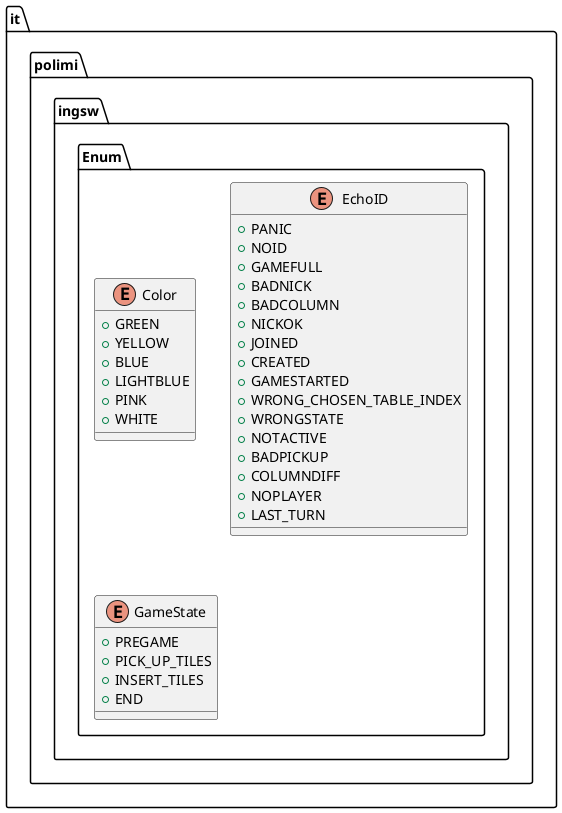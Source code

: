@startuml
enum it.polimi.ingsw.Enum.Color {
+  GREEN
+  YELLOW
+  BLUE
+  LIGHTBLUE
+  PINK
+  WHITE
}
enum it.polimi.ingsw.Enum.EchoID {
+  PANIC
+  NOID
+  GAMEFULL
+  BADNICK
+  BADCOLUMN
+  NICKOK
+  JOINED
+  CREATED
+  GAMESTARTED
+  WRONG_CHOSEN_TABLE_INDEX
+  WRONGSTATE
+  NOTACTIVE
+  BADPICKUP
+  COLUMNDIFF
+  NOPLAYER
+  LAST_TURN
}
enum it.polimi.ingsw.Enum.GameState {
+  PREGAME
+  PICK_UP_TILES
+  INSERT_TILES
+  END
}
@enduml